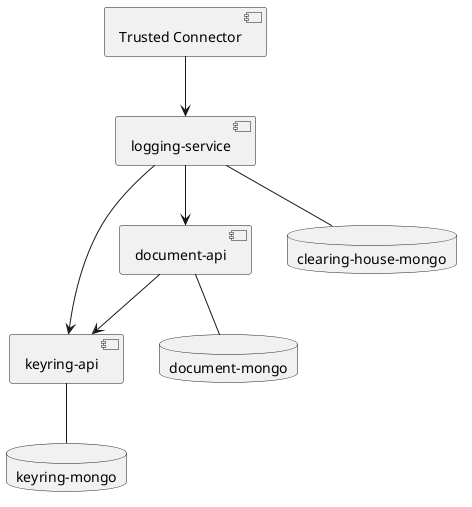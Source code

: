 @startuml

component tccore as "Trusted Connector"

component logservice as "logging-service"
component docapi as "document-api"
component keyapi as "keyring-api"

database chmongo as "clearing-house-mongo"
database docmongo as "document-mongo"
database keymongo as "keyring-mongo"

tccore --> logservice
logservice -- chmongo
logservice --> docapi
logservice --> keyapi
docapi -- docmongo
docapi --> keyapi
keyapi -- keymongo

@enduml